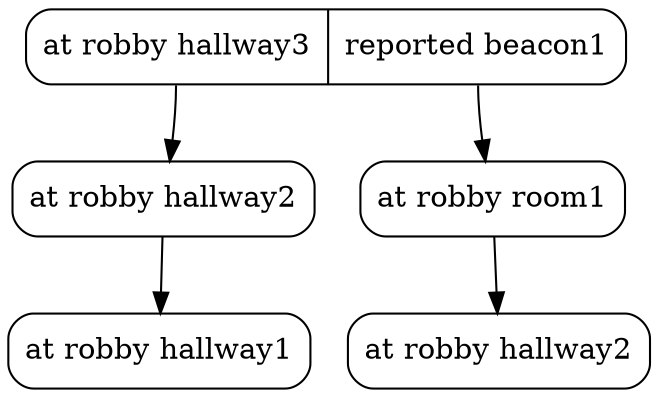 digraph Tree {
	node [shape=Mrecord];
	 edge [style=solid, color=black];
struct0 [label="<atrobbyhallway3> at robby hallway3|<reportedbeacon1> reported beacon1"];
struct1 [label="<atrobbyhallway2> at robby hallway2"];
struct2 [label="<atrobbyhallway2> at robby hallway2"];
struct3 [label="<atrobbyroom1> at robby room1"];
struct4 [label="<atrobbyhallway1> at robby hallway1"];
struct3:atrobbyroom1 -> struct2:atrobbyhallway2;
struct0:atrobbyhallway3 -> struct1:atrobbyhallway2;
struct0:reportedbeacon1 -> struct3:atrobbyroom1;
struct1:atrobbyhallway2 -> struct4:atrobbyhallway1;
}
